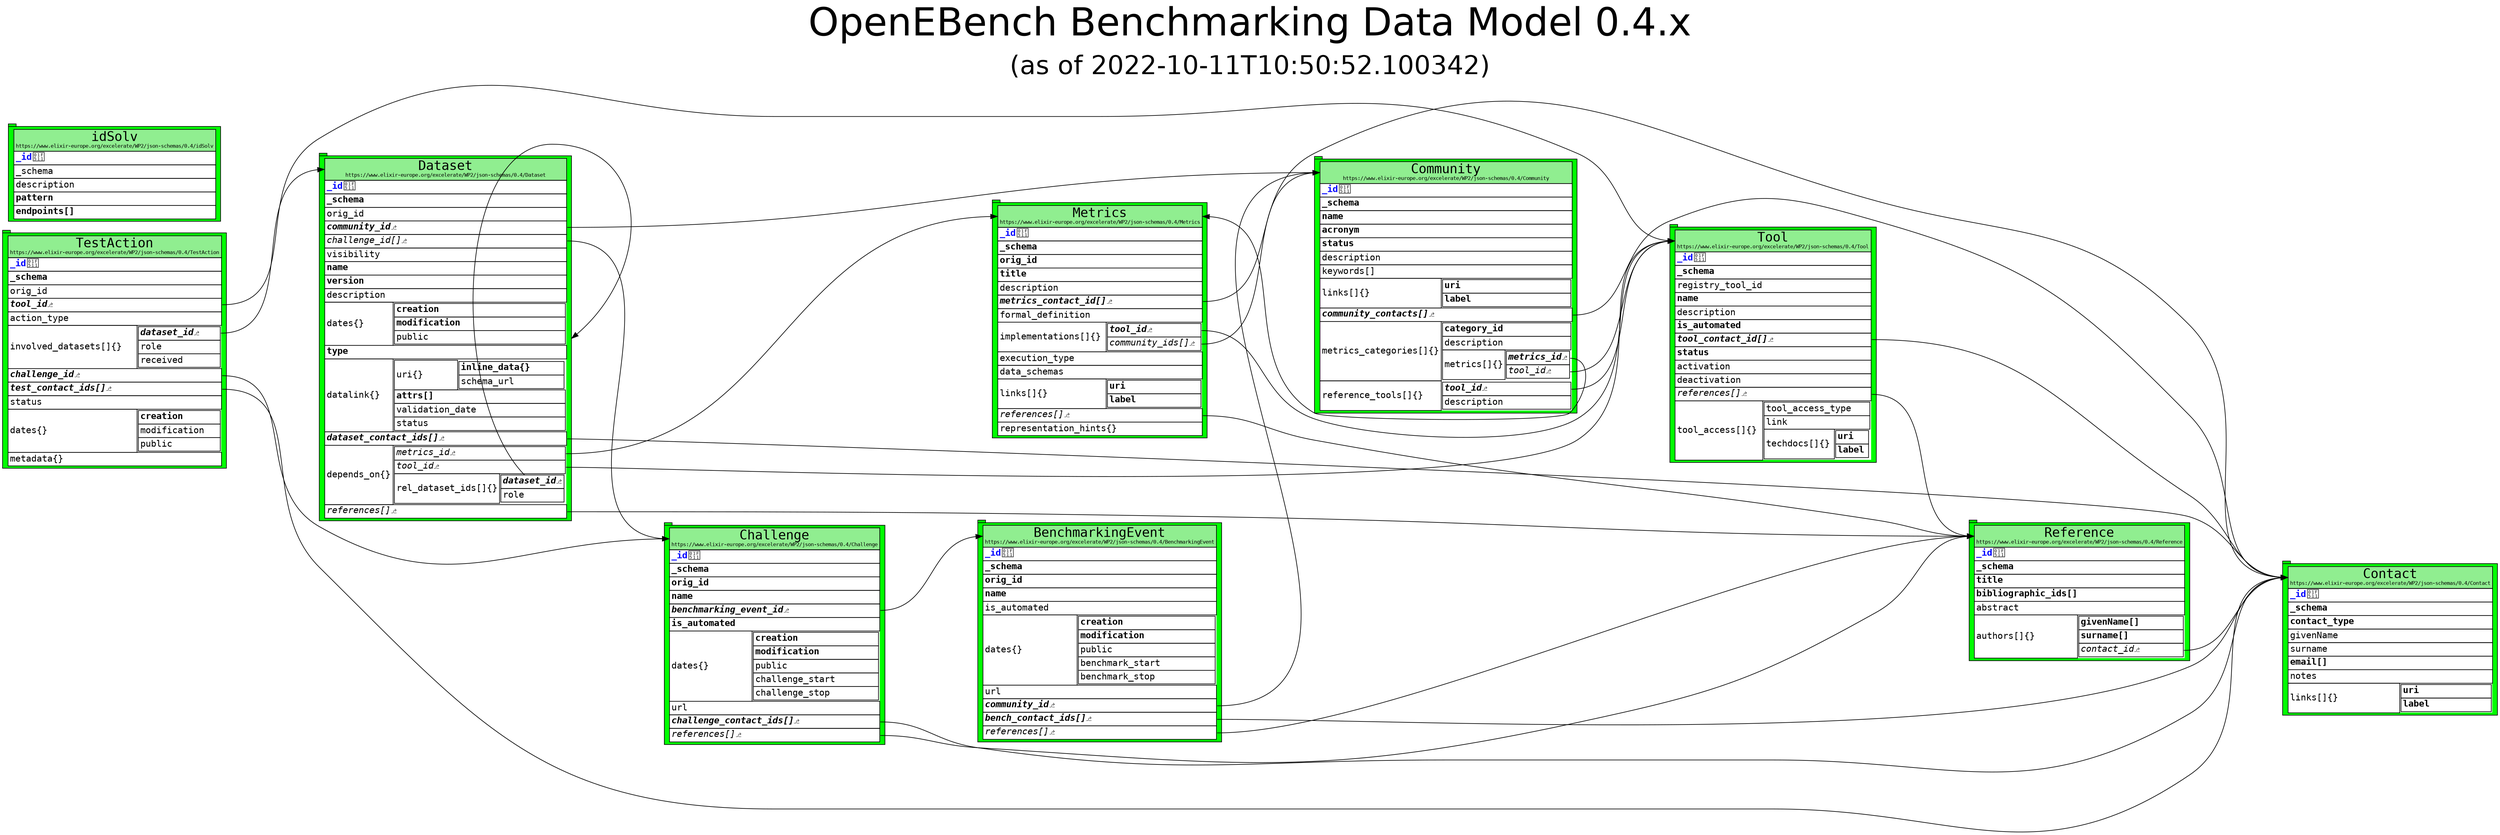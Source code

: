 
digraph schemas {
	graph[ rankdir=LR, ranksep=2, fontsize=60, fontname="Helvetica", labelloc=t, label=< OpenEBench Benchmarking Data Model 0.4.x <br/> <font point-size="40">(as of 2022-10-11T10:50:52.100342)</font> >  ];
	node [shape=tab, style=filled, fillcolor="green"];
	s0 [label=<

<FONT FACE="Courier">
<TABLE BORDER="0" CELLBORDER="1" CELLSPACING="0" BGCOLOR="white">
	<TR>
		<TD COLSPAN="2" ALIGN="CENTER" PORT="schema" BGCOLOR="lightgreen"><FONT POINT-SIZE="20">Dataset</FONT><BR/><FONT POINT-SIZE="8">https://www.elixir-europe.org/excelerate/WP2/json-schemas/0.4/Dataset</FONT></TD>
	</TR>
	<TR>
		<TD ALIGN="LEFT" PORT="a6526f25fbdfbb2678bba3fbc087623f3edb7400" COLSPAN="2"><B><FONT COLOR="BLUE">_id</FONT></B>🔑</TD>

	</TR>
	<TR>
		<TD ALIGN="LEFT" PORT="897345305386c908195d73766146bf456c4afa73" COLSPAN="2"><B>_schema</B></TD>

	</TR>
	<TR>
		<TD ALIGN="LEFT" PORT="30441c468f1d2488efd5ee127d43ef666d4d9bb0" COLSPAN="2">orig_id</TD>

	</TR>
	<TR>
		<TD ALIGN="LEFT" PORT="cae794115a383328e8923de41938846f4279e1cc" COLSPAN="2"><B><I>community_id</I></B>⎇</TD>

	</TR>
	<TR>
		<TD ALIGN="LEFT" PORT="914d075626f6e26d6a14564a9cbd4d31cbc33fb7" COLSPAN="2"><I>challenge_id[]</I>⎇</TD>

	</TR>
	<TR>
		<TD ALIGN="LEFT" PORT="70ef4adb6243a8757f5ac77a5cae9a726f406b98" COLSPAN="2">visibility</TD>

	</TR>
	<TR>
		<TD ALIGN="LEFT" PORT="6ae999552a0d2dca14d62e2bc8b764d377b1dd6c" COLSPAN="2"><B>name</B></TD>

	</TR>
	<TR>
		<TD ALIGN="LEFT" PORT="c692273deb2772da307ffe37041fef77bf4baa97" COLSPAN="2"><B>version</B></TD>

	</TR>
	<TR>
		<TD ALIGN="LEFT" PORT="cb329146a0dd0d566b0628744d67936558741ffa" COLSPAN="2">description</TD>

	</TR>
	<TR>

		<TD ALIGN="LEFT" PORT="c09a2565eb3e551d0b33b3f5111b7fd0b90263f4">dates{}</TD>
		<TD BORDER="0"><TABLE BORDER="0" CELLBORDER="1" CELLSPACING="0">
	<TR>
		<TD ALIGN="LEFT" PORT="9b2aac80fdd03e80812740a9017e10253aee4315" COLSPAN="2"><B>creation</B></TD>

	</TR>
	<TR>
		<TD ALIGN="LEFT" PORT="a273fcca90b9effb5bf6a680e3cc8fdd024e5b14" COLSPAN="2"><B>modification</B></TD>

	</TR>
	<TR>
		<TD ALIGN="LEFT" PORT="bf8ff3c4a7e587f7ff90b6421810365bf58a078f" COLSPAN="2">public</TD>
	</TR>
</TABLE></TD>

	</TR>
	<TR>
		<TD ALIGN="LEFT" PORT="d0a3e7f81a9885e99049d1cae0336d269d5e47a9" COLSPAN="2"><B>type</B></TD>

	</TR>
	<TR>

		<TD ALIGN="LEFT" PORT="2cb44ee1a4b3493ed71ae3b58f9e62d3c5c3cea6">datalink{}</TD>
		<TD BORDER="0"><TABLE BORDER="0" CELLBORDER="1" CELLSPACING="0">
	<TR>

		<TD ALIGN="LEFT" PORT="d17799ce381bd89a46bd88c246e2b01bc386e117">uri{}</TD>
		<TD BORDER="0"><TABLE BORDER="0" CELLBORDER="1" CELLSPACING="0">
	<TR>
		<TD ALIGN="LEFT" PORT="ff18edaacbba033b4ed6ca0095d769836b0d620b" COLSPAN="2"><B>inline_data{}</B></TD>

	</TR>
	<TR>
		<TD ALIGN="LEFT" PORT="6a274bd8c22f98c48971523ba97ef56f79eaeda1" COLSPAN="2">schema_url</TD>
	</TR>
</TABLE></TD>

	</TR>
	<TR>
		<TD ALIGN="LEFT" PORT="3dc0d86d737cc3d5e9c73927c66cac37749c8d6d" COLSPAN="2"><B>attrs[]</B></TD>

	</TR>
	<TR>
		<TD ALIGN="LEFT" PORT="a9ab224c9b1041ee051ef28913a91f237c495de1" COLSPAN="2">validation_date</TD>

	</TR>
	<TR>
		<TD ALIGN="LEFT" PORT="26e3506186b82989b3b2ff962d47671b045c0694" COLSPAN="2">status</TD>
	</TR>
</TABLE></TD>

	</TR>
	<TR>
		<TD ALIGN="LEFT" PORT="8b432edbbabc899fd0876bd36b7a73e9ec64a259" COLSPAN="2"><B><I>dataset_contact_ids[]</I></B>⎇</TD>

	</TR>
	<TR>

		<TD ALIGN="LEFT" PORT="0cb4f09a238f2a12115366c6de3f3a20d777cc6c">depends_on{}</TD>
		<TD BORDER="0"><TABLE BORDER="0" CELLBORDER="1" CELLSPACING="0">
	<TR>
		<TD ALIGN="LEFT" PORT="8a3e7ca7c2ed848734f80584b6ee62dc2b2bea55" COLSPAN="2"><I>metrics_id</I>⎇</TD>

	</TR>
	<TR>
		<TD ALIGN="LEFT" PORT="17e6cf4775729bf7dc0194921b0bb931400b2b28" COLSPAN="2"><I>tool_id</I>⎇</TD>

	</TR>
	<TR>

		<TD ALIGN="LEFT" PORT="4c0bb05a2c9a75e6e9c6cfe50118b7dc266a042c">rel_dataset_ids[]{}</TD>
		<TD BORDER="0"><TABLE BORDER="0" CELLBORDER="1" CELLSPACING="0">
	<TR>
		<TD ALIGN="LEFT" PORT="6cf5d36b3e1d9f63cfb89f7f2e63933d27ffbc21" COLSPAN="2"><B><I>dataset_id</I></B>⎇</TD>

	</TR>
	<TR>
		<TD ALIGN="LEFT" PORT="f259d888cf0cd2cae7d180777354c6e0399ae25b" COLSPAN="2">role</TD>
	</TR>
</TABLE></TD>
	</TR>
</TABLE></TD>

	</TR>
	<TR>
		<TD ALIGN="LEFT" PORT="c39a15eca335bf7d46851d0191f072729b2dc3ba" COLSPAN="2"><I>references[]</I>⎇</TD>
	</TR>
</TABLE></FONT>
>];
	s1 [label=<

<FONT FACE="Courier">
<TABLE BORDER="0" CELLBORDER="1" CELLSPACING="0" BGCOLOR="white">
	<TR>
		<TD COLSPAN="2" ALIGN="CENTER" PORT="schema" BGCOLOR="lightgreen"><FONT POINT-SIZE="20">Metrics</FONT><BR/><FONT POINT-SIZE="8">https://www.elixir-europe.org/excelerate/WP2/json-schemas/0.4/Metrics</FONT></TD>
	</TR>
	<TR>
		<TD ALIGN="LEFT" PORT="a6526f25fbdfbb2678bba3fbc087623f3edb7400" COLSPAN="2"><B><FONT COLOR="BLUE">_id</FONT></B>🔑</TD>

	</TR>
	<TR>
		<TD ALIGN="LEFT" PORT="897345305386c908195d73766146bf456c4afa73" COLSPAN="2"><B>_schema</B></TD>

	</TR>
	<TR>
		<TD ALIGN="LEFT" PORT="30441c468f1d2488efd5ee127d43ef666d4d9bb0" COLSPAN="2"><B>orig_id</B></TD>

	</TR>
	<TR>
		<TD ALIGN="LEFT" PORT="3c6de1b7dd91465d437ef415f94f36afc1fbc8a8" COLSPAN="2"><B>title</B></TD>

	</TR>
	<TR>
		<TD ALIGN="LEFT" PORT="cb329146a0dd0d566b0628744d67936558741ffa" COLSPAN="2">description</TD>

	</TR>
	<TR>
		<TD ALIGN="LEFT" PORT="9fb058426f0221aa1d6e36cb2f61d6973d573206" COLSPAN="2"><B><I>metrics_contact_id[]</I></B>⎇</TD>

	</TR>
	<TR>
		<TD ALIGN="LEFT" PORT="14bcc98c6a93ea880229b6c152855b8054de2301" COLSPAN="2">formal_definition</TD>

	</TR>
	<TR>

		<TD ALIGN="LEFT" PORT="f5ffa8b36682f726598f4a526e28711fd58f7067">implementations[]{}</TD>
		<TD BORDER="0"><TABLE BORDER="0" CELLBORDER="1" CELLSPACING="0">
	<TR>
		<TD ALIGN="LEFT" PORT="b2d858fdb6637f4ef1b1a9934a151e0b2ab143e0" COLSPAN="2"><B><I>tool_id</I></B>⎇</TD>

	</TR>
	<TR>
		<TD ALIGN="LEFT" PORT="1a74991de3d456c8d815e13cf327429c9f6b3ae7" COLSPAN="2"><I>community_ids[]</I>⎇</TD>
	</TR>
</TABLE></TD>

	</TR>
	<TR>
		<TD ALIGN="LEFT" PORT="9b2f75435ad18ec644b766411951bce8a734ee00" COLSPAN="2">execution_type</TD>

	</TR>
	<TR>
		<TD ALIGN="LEFT" PORT="5ee99406c06fcf0cadcf08c327a34be6cc24e53b" COLSPAN="2">data_schemas</TD>

	</TR>
	<TR>

		<TD ALIGN="LEFT" PORT="76e907d22e6b4cd156a7680ff8dc2c10ed546ec0">links[]{}</TD>
		<TD BORDER="0"><TABLE BORDER="0" CELLBORDER="1" CELLSPACING="0">
	<TR>
		<TD ALIGN="LEFT" PORT="14a00c6ca3af63c1956875e601d78b382b865b4b" COLSPAN="2"><B>uri</B></TD>

	</TR>
	<TR>
		<TD ALIGN="LEFT" PORT="28a92bc708df9017bf774eeafecf6829f78e0509" COLSPAN="2"><B>label</B></TD>
	</TR>
</TABLE></TD>

	</TR>
	<TR>
		<TD ALIGN="LEFT" PORT="c39a15eca335bf7d46851d0191f072729b2dc3ba" COLSPAN="2"><I>references[]</I>⎇</TD>

	</TR>
	<TR>
		<TD ALIGN="LEFT" PORT="55d1bf45c8de9ee16f3a3199935c017c6781f420" COLSPAN="2">representation_hints{}</TD>
	</TR>
</TABLE></FONT>
>];
	s2 [label=<

<FONT FACE="Courier">
<TABLE BORDER="0" CELLBORDER="1" CELLSPACING="0" BGCOLOR="white">
	<TR>
		<TD COLSPAN="2" ALIGN="CENTER" PORT="schema" BGCOLOR="lightgreen"><FONT POINT-SIZE="20">Reference</FONT><BR/><FONT POINT-SIZE="8">https://www.elixir-europe.org/excelerate/WP2/json-schemas/0.4/Reference</FONT></TD>
	</TR>
	<TR>
		<TD ALIGN="LEFT" PORT="a6526f25fbdfbb2678bba3fbc087623f3edb7400" COLSPAN="2"><B><FONT COLOR="BLUE">_id</FONT></B>🔑</TD>

	</TR>
	<TR>
		<TD ALIGN="LEFT" PORT="897345305386c908195d73766146bf456c4afa73" COLSPAN="2"><B>_schema</B></TD>

	</TR>
	<TR>
		<TD ALIGN="LEFT" PORT="3c6de1b7dd91465d437ef415f94f36afc1fbc8a8" COLSPAN="2"><B>title</B></TD>

	</TR>
	<TR>
		<TD ALIGN="LEFT" PORT="bc0e6cb7503293bbf803d489cf582132e8a9ddc3" COLSPAN="2"><B>bibliographic_ids[]</B></TD>

	</TR>
	<TR>
		<TD ALIGN="LEFT" PORT="ec3ec33367ae71405e35bd1b8b9135d59e173c1a" COLSPAN="2">abstract</TD>

	</TR>
	<TR>

		<TD ALIGN="LEFT" PORT="9ed5229656b1a6f69aa66ee2f158ee85f18884e3">authors[]{}</TD>
		<TD BORDER="0"><TABLE BORDER="0" CELLBORDER="1" CELLSPACING="0">
	<TR>
		<TD ALIGN="LEFT" PORT="410af507bcaa37336cebb3d6471574f204041420" COLSPAN="2"><B>givenName[]</B></TD>

	</TR>
	<TR>
		<TD ALIGN="LEFT" PORT="0ce93177060ab21b8a97bd23434271d02b577a2a" COLSPAN="2"><B>surname[]</B></TD>

	</TR>
	<TR>
		<TD ALIGN="LEFT" PORT="9635a50c62ca20e8728abc4160594dbd11298586" COLSPAN="2"><I>contact_id</I>⎇</TD>
	</TR>
</TABLE></TD>
	</TR>
</TABLE></FONT>
>];
	s3 [label=<

<FONT FACE="Courier">
<TABLE BORDER="0" CELLBORDER="1" CELLSPACING="0" BGCOLOR="white">
	<TR>
		<TD COLSPAN="2" ALIGN="CENTER" PORT="schema" BGCOLOR="lightgreen"><FONT POINT-SIZE="20">TestAction</FONT><BR/><FONT POINT-SIZE="8">https://www.elixir-europe.org/excelerate/WP2/json-schemas/0.4/TestAction</FONT></TD>
	</TR>
	<TR>
		<TD ALIGN="LEFT" PORT="a6526f25fbdfbb2678bba3fbc087623f3edb7400" COLSPAN="2"><B><FONT COLOR="BLUE">_id</FONT></B>🔑</TD>

	</TR>
	<TR>
		<TD ALIGN="LEFT" PORT="897345305386c908195d73766146bf456c4afa73" COLSPAN="2"><B>_schema</B></TD>

	</TR>
	<TR>
		<TD ALIGN="LEFT" PORT="30441c468f1d2488efd5ee127d43ef666d4d9bb0" COLSPAN="2">orig_id</TD>

	</TR>
	<TR>
		<TD ALIGN="LEFT" PORT="3bf5b1016a384916073184f99b79e30358e17b70" COLSPAN="2"><B><I>tool_id</I></B>⎇</TD>

	</TR>
	<TR>
		<TD ALIGN="LEFT" PORT="11db75ea5697b4c806aedc073928a98e8dff594c" COLSPAN="2">action_type</TD>

	</TR>
	<TR>

		<TD ALIGN="LEFT" PORT="40ae789c4550f9b85e680d7427d955c7b07a2640">involved_datasets[]{}</TD>
		<TD BORDER="0"><TABLE BORDER="0" CELLBORDER="1" CELLSPACING="0">
	<TR>
		<TD ALIGN="LEFT" PORT="f4efc1aa77f68666528083fa796defcaad240e80" COLSPAN="2"><B><I>dataset_id</I></B>⎇</TD>

	</TR>
	<TR>
		<TD ALIGN="LEFT" PORT="a99108dd53cbbd93ea1483bd71065daa763ad3f7" COLSPAN="2">role</TD>

	</TR>
	<TR>
		<TD ALIGN="LEFT" PORT="857de86cfac68053cf270ccea1c444bf5a21ab25" COLSPAN="2">received</TD>
	</TR>
</TABLE></TD>

	</TR>
	<TR>
		<TD ALIGN="LEFT" PORT="5f31455ad09ea6a836a06871b7ac59e8ea30cacd" COLSPAN="2"><B><I>challenge_id</I></B>⎇</TD>

	</TR>
	<TR>
		<TD ALIGN="LEFT" PORT="d92969e34debec47c6d4cf68a9207a242e093722" COLSPAN="2"><B><I>test_contact_ids[]</I></B>⎇</TD>

	</TR>
	<TR>
		<TD ALIGN="LEFT" PORT="48a3661d846478fa991a825ebd10b78671444b5b" COLSPAN="2">status</TD>

	</TR>
	<TR>

		<TD ALIGN="LEFT" PORT="c09a2565eb3e551d0b33b3f5111b7fd0b90263f4">dates{}</TD>
		<TD BORDER="0"><TABLE BORDER="0" CELLBORDER="1" CELLSPACING="0">
	<TR>
		<TD ALIGN="LEFT" PORT="9b2aac80fdd03e80812740a9017e10253aee4315" COLSPAN="2"><B>creation</B></TD>

	</TR>
	<TR>
		<TD ALIGN="LEFT" PORT="a273fcca90b9effb5bf6a680e3cc8fdd024e5b14" COLSPAN="2">modification</TD>

	</TR>
	<TR>
		<TD ALIGN="LEFT" PORT="bf8ff3c4a7e587f7ff90b6421810365bf58a078f" COLSPAN="2">public</TD>
	</TR>
</TABLE></TD>

	</TR>
	<TR>
		<TD ALIGN="LEFT" PORT="4c24b2612e94e2ae622e54397663f2b7bf0a2e17" COLSPAN="2">metadata{}</TD>
	</TR>
</TABLE></FONT>
>];
	s5 [label=<

<FONT FACE="Courier">
<TABLE BORDER="0" CELLBORDER="1" CELLSPACING="0" BGCOLOR="white">
	<TR>
		<TD COLSPAN="2" ALIGN="CENTER" PORT="schema" BGCOLOR="lightgreen"><FONT POINT-SIZE="20">Challenge</FONT><BR/><FONT POINT-SIZE="8">https://www.elixir-europe.org/excelerate/WP2/json-schemas/0.4/Challenge</FONT></TD>
	</TR>
	<TR>
		<TD ALIGN="LEFT" PORT="a6526f25fbdfbb2678bba3fbc087623f3edb7400" COLSPAN="2"><B><FONT COLOR="BLUE">_id</FONT></B>🔑</TD>

	</TR>
	<TR>
		<TD ALIGN="LEFT" PORT="897345305386c908195d73766146bf456c4afa73" COLSPAN="2"><B>_schema</B></TD>

	</TR>
	<TR>
		<TD ALIGN="LEFT" PORT="30441c468f1d2488efd5ee127d43ef666d4d9bb0" COLSPAN="2"><B>orig_id</B></TD>

	</TR>
	<TR>
		<TD ALIGN="LEFT" PORT="6ae999552a0d2dca14d62e2bc8b764d377b1dd6c" COLSPAN="2"><B>name</B></TD>

	</TR>
	<TR>
		<TD ALIGN="LEFT" PORT="dc1123c31cff7870d735084397d1fd206cb0b4d8" COLSPAN="2"><B><I>benchmarking_event_id</I></B>⎇</TD>

	</TR>
	<TR>
		<TD ALIGN="LEFT" PORT="5c61576919673ef2a5627e0a791a093d46ccc868" COLSPAN="2"><B>is_automated</B></TD>

	</TR>
	<TR>

		<TD ALIGN="LEFT" PORT="c09a2565eb3e551d0b33b3f5111b7fd0b90263f4">dates{}</TD>
		<TD BORDER="0"><TABLE BORDER="0" CELLBORDER="1" CELLSPACING="0">
	<TR>
		<TD ALIGN="LEFT" PORT="9b2aac80fdd03e80812740a9017e10253aee4315" COLSPAN="2"><B>creation</B></TD>

	</TR>
	<TR>
		<TD ALIGN="LEFT" PORT="a273fcca90b9effb5bf6a680e3cc8fdd024e5b14" COLSPAN="2"><B>modification</B></TD>

	</TR>
	<TR>
		<TD ALIGN="LEFT" PORT="bf8ff3c4a7e587f7ff90b6421810365bf58a078f" COLSPAN="2">public</TD>

	</TR>
	<TR>
		<TD ALIGN="LEFT" PORT="69fd642c95ac4342bfbcbb67d99f1db99ea5453b" COLSPAN="2">challenge_start</TD>

	</TR>
	<TR>
		<TD ALIGN="LEFT" PORT="4d1bd588f2256adc0e8892a08ebf876d071aabb6" COLSPAN="2">challenge_stop</TD>
	</TR>
</TABLE></TD>

	</TR>
	<TR>
		<TD ALIGN="LEFT" PORT="81736358b1645103ae83247b10c5f82af641ddfc" COLSPAN="2">url</TD>

	</TR>
	<TR>
		<TD ALIGN="LEFT" PORT="b2b98dccf2ef52a52282130b38d891a9ae046965" COLSPAN="2"><B><I>challenge_contact_ids[]</I></B>⎇</TD>

	</TR>
	<TR>
		<TD ALIGN="LEFT" PORT="c39a15eca335bf7d46851d0191f072729b2dc3ba" COLSPAN="2"><I>references[]</I>⎇</TD>
	</TR>
</TABLE></FONT>
>];
	s6 [label=<

<FONT FACE="Courier">
<TABLE BORDER="0" CELLBORDER="1" CELLSPACING="0" BGCOLOR="white">
	<TR>
		<TD COLSPAN="2" ALIGN="CENTER" PORT="schema" BGCOLOR="lightgreen"><FONT POINT-SIZE="20">Tool</FONT><BR/><FONT POINT-SIZE="8">https://www.elixir-europe.org/excelerate/WP2/json-schemas/0.4/Tool</FONT></TD>
	</TR>
	<TR>
		<TD ALIGN="LEFT" PORT="a6526f25fbdfbb2678bba3fbc087623f3edb7400" COLSPAN="2"><B><FONT COLOR="BLUE">_id</FONT></B>🔑</TD>

	</TR>
	<TR>
		<TD ALIGN="LEFT" PORT="897345305386c908195d73766146bf456c4afa73" COLSPAN="2"><B>_schema</B></TD>

	</TR>
	<TR>
		<TD ALIGN="LEFT" PORT="802f9f2cf80dec7c8a7d7d2299a674888849a2c0" COLSPAN="2">registry_tool_id</TD>

	</TR>
	<TR>
		<TD ALIGN="LEFT" PORT="6ae999552a0d2dca14d62e2bc8b764d377b1dd6c" COLSPAN="2"><B>name</B></TD>

	</TR>
	<TR>
		<TD ALIGN="LEFT" PORT="cb329146a0dd0d566b0628744d67936558741ffa" COLSPAN="2">description</TD>

	</TR>
	<TR>
		<TD ALIGN="LEFT" PORT="5c61576919673ef2a5627e0a791a093d46ccc868" COLSPAN="2"><B>is_automated</B></TD>

	</TR>
	<TR>
		<TD ALIGN="LEFT" PORT="c58a598efaec8a8835b59219d66fcbacc71c4a2b" COLSPAN="2"><B><I>tool_contact_id[]</I></B>⎇</TD>

	</TR>
	<TR>
		<TD ALIGN="LEFT" PORT="48a3661d846478fa991a825ebd10b78671444b5b" COLSPAN="2"><B>status</B></TD>

	</TR>
	<TR>
		<TD ALIGN="LEFT" PORT="6d183114493d1d4647e348df3e7c7aa0d05fa9db" COLSPAN="2">activation</TD>

	</TR>
	<TR>
		<TD ALIGN="LEFT" PORT="9ef4eb1e8a3ad2a645710bc45ad1d5b87d71d693" COLSPAN="2">deactivation</TD>

	</TR>
	<TR>
		<TD ALIGN="LEFT" PORT="c39a15eca335bf7d46851d0191f072729b2dc3ba" COLSPAN="2"><I>references[]</I>⎇</TD>

	</TR>
	<TR>

		<TD ALIGN="LEFT" PORT="e8d857268722de107b6ce542594561fe36ae346b">tool_access[]{}</TD>
		<TD BORDER="0"><TABLE BORDER="0" CELLBORDER="1" CELLSPACING="0">
	<TR>
		<TD ALIGN="LEFT" PORT="aee159f9553f533021d5fdaae9e397020e73bd1e" COLSPAN="2">tool_access_type</TD>

	</TR>
	<TR>
		<TD ALIGN="LEFT" PORT="895a2ca9e60b90998e931f71cd0126ec9ee0015a" COLSPAN="2">link</TD>

	</TR>
	<TR>

		<TD ALIGN="LEFT" PORT="8671fc88acb32db4c0dee665a0eca72523ed10e2">techdocs[]{}</TD>
		<TD BORDER="0"><TABLE BORDER="0" CELLBORDER="1" CELLSPACING="0">
	<TR>
		<TD ALIGN="LEFT" PORT="bed52b4251fc52d5c91df077858205f13acce395" COLSPAN="2"><B>uri</B></TD>

	</TR>
	<TR>
		<TD ALIGN="LEFT" PORT="bb1dfbe911a8bb3e546d41b5be90ec6b8ca5d82c" COLSPAN="2"><B>label</B></TD>
	</TR>
</TABLE></TD>
	</TR>
</TABLE></TD>
	</TR>
</TABLE></FONT>
>];
	s7 [label=<

<FONT FACE="Courier">
<TABLE BORDER="0" CELLBORDER="1" CELLSPACING="0" BGCOLOR="white">
	<TR>
		<TD COLSPAN="2" ALIGN="CENTER" PORT="schema" BGCOLOR="lightgreen"><FONT POINT-SIZE="20">Community</FONT><BR/><FONT POINT-SIZE="8">https://www.elixir-europe.org/excelerate/WP2/json-schemas/0.4/Community</FONT></TD>
	</TR>
	<TR>
		<TD ALIGN="LEFT" PORT="a6526f25fbdfbb2678bba3fbc087623f3edb7400" COLSPAN="2"><B><FONT COLOR="BLUE">_id</FONT></B>🔑</TD>

	</TR>
	<TR>
		<TD ALIGN="LEFT" PORT="897345305386c908195d73766146bf456c4afa73" COLSPAN="2"><B>_schema</B></TD>

	</TR>
	<TR>
		<TD ALIGN="LEFT" PORT="6ae999552a0d2dca14d62e2bc8b764d377b1dd6c" COLSPAN="2"><B>name</B></TD>

	</TR>
	<TR>
		<TD ALIGN="LEFT" PORT="18b1ec962b2619762af0ec0fed21b2a539c0a2ad" COLSPAN="2"><B>acronym</B></TD>

	</TR>
	<TR>
		<TD ALIGN="LEFT" PORT="48a3661d846478fa991a825ebd10b78671444b5b" COLSPAN="2"><B>status</B></TD>

	</TR>
	<TR>
		<TD ALIGN="LEFT" PORT="cb329146a0dd0d566b0628744d67936558741ffa" COLSPAN="2">description</TD>

	</TR>
	<TR>
		<TD ALIGN="LEFT" PORT="e7a192d252351f64694d9a66ffeda6a1ed5d8869" COLSPAN="2">keywords[]</TD>

	</TR>
	<TR>

		<TD ALIGN="LEFT" PORT="76e907d22e6b4cd156a7680ff8dc2c10ed546ec0">links[]{}</TD>
		<TD BORDER="0"><TABLE BORDER="0" CELLBORDER="1" CELLSPACING="0">
	<TR>
		<TD ALIGN="LEFT" PORT="14a00c6ca3af63c1956875e601d78b382b865b4b" COLSPAN="2"><B>uri</B></TD>

	</TR>
	<TR>
		<TD ALIGN="LEFT" PORT="28a92bc708df9017bf774eeafecf6829f78e0509" COLSPAN="2"><B>label</B></TD>
	</TR>
</TABLE></TD>

	</TR>
	<TR>
		<TD ALIGN="LEFT" PORT="98ecd6f0fb347b1e998a722a151389613b608eaa" COLSPAN="2"><B><I>community_contacts[]</I></B>⎇</TD>

	</TR>
	<TR>

		<TD ALIGN="LEFT" PORT="f9587cccacee2ddbc9c34ec9e5bf5ba5cdcbc7e1">metrics_categories[]{}</TD>
		<TD BORDER="0"><TABLE BORDER="0" CELLBORDER="1" CELLSPACING="0">
	<TR>
		<TD ALIGN="LEFT" PORT="132beb28a5f89ebd862213bdf598fd22bf823f68" COLSPAN="2"><B>category_id</B></TD>

	</TR>
	<TR>
		<TD ALIGN="LEFT" PORT="d634bb0aca79b6e403dcf3febcc6ab6bc745e77e" COLSPAN="2">description</TD>

	</TR>
	<TR>

		<TD ALIGN="LEFT" PORT="a9454e6d7857f8c51f1be5f5b9c85df06382e801">metrics[]{}</TD>
		<TD BORDER="0"><TABLE BORDER="0" CELLBORDER="1" CELLSPACING="0">
	<TR>
		<TD ALIGN="LEFT" PORT="299a1c8f68372ddbdf7fd6771a6cf17462a2d216" COLSPAN="2"><B><I>metrics_id</I></B>⎇</TD>

	</TR>
	<TR>
		<TD ALIGN="LEFT" PORT="859f89ce6eef8a513ee2b567c9201e5e0a9272e1" COLSPAN="2"><I>tool_id</I>⎇</TD>
	</TR>
</TABLE></TD>
	</TR>
</TABLE></TD>

	</TR>
	<TR>

		<TD ALIGN="LEFT" PORT="967540a250ee3d44e8f2b71630e6e357cc8d4721">reference_tools[]{}</TD>
		<TD BORDER="0"><TABLE BORDER="0" CELLBORDER="1" CELLSPACING="0">
	<TR>
		<TD ALIGN="LEFT" PORT="7fb8e6aa319208c147f18cccfa71c0fce40b895f" COLSPAN="2"><B><I>tool_id</I></B>⎇</TD>

	</TR>
	<TR>
		<TD ALIGN="LEFT" PORT="7820dd16bc30a14050bafc0d10b3a255cd132e87" COLSPAN="2">description</TD>
	</TR>
</TABLE></TD>
	</TR>
</TABLE></FONT>
>];
	s8 [label=<

<FONT FACE="Courier">
<TABLE BORDER="0" CELLBORDER="1" CELLSPACING="0" BGCOLOR="white">
	<TR>
		<TD COLSPAN="2" ALIGN="CENTER" PORT="schema" BGCOLOR="lightgreen"><FONT POINT-SIZE="20">BenchmarkingEvent</FONT><BR/><FONT POINT-SIZE="8">https://www.elixir-europe.org/excelerate/WP2/json-schemas/0.4/BenchmarkingEvent</FONT></TD>
	</TR>
	<TR>
		<TD ALIGN="LEFT" PORT="a6526f25fbdfbb2678bba3fbc087623f3edb7400" COLSPAN="2"><B><FONT COLOR="BLUE">_id</FONT></B>🔑</TD>

	</TR>
	<TR>
		<TD ALIGN="LEFT" PORT="897345305386c908195d73766146bf456c4afa73" COLSPAN="2"><B>_schema</B></TD>

	</TR>
	<TR>
		<TD ALIGN="LEFT" PORT="30441c468f1d2488efd5ee127d43ef666d4d9bb0" COLSPAN="2"><B>orig_id</B></TD>

	</TR>
	<TR>
		<TD ALIGN="LEFT" PORT="6ae999552a0d2dca14d62e2bc8b764d377b1dd6c" COLSPAN="2"><B>name</B></TD>

	</TR>
	<TR>
		<TD ALIGN="LEFT" PORT="5c61576919673ef2a5627e0a791a093d46ccc868" COLSPAN="2">is_automated</TD>

	</TR>
	<TR>

		<TD ALIGN="LEFT" PORT="c09a2565eb3e551d0b33b3f5111b7fd0b90263f4">dates{}</TD>
		<TD BORDER="0"><TABLE BORDER="0" CELLBORDER="1" CELLSPACING="0">
	<TR>
		<TD ALIGN="LEFT" PORT="9b2aac80fdd03e80812740a9017e10253aee4315" COLSPAN="2"><B>creation</B></TD>

	</TR>
	<TR>
		<TD ALIGN="LEFT" PORT="a273fcca90b9effb5bf6a680e3cc8fdd024e5b14" COLSPAN="2"><B>modification</B></TD>

	</TR>
	<TR>
		<TD ALIGN="LEFT" PORT="bf8ff3c4a7e587f7ff90b6421810365bf58a078f" COLSPAN="2">public</TD>

	</TR>
	<TR>
		<TD ALIGN="LEFT" PORT="b985f91d6392f1b3ef6b1f0916bac5b75bce0614" COLSPAN="2">benchmark_start</TD>

	</TR>
	<TR>
		<TD ALIGN="LEFT" PORT="5824848603476c8a8b5bd57acf8bd5fa156b38bc" COLSPAN="2">benchmark_stop</TD>
	</TR>
</TABLE></TD>

	</TR>
	<TR>
		<TD ALIGN="LEFT" PORT="81736358b1645103ae83247b10c5f82af641ddfc" COLSPAN="2">url</TD>

	</TR>
	<TR>
		<TD ALIGN="LEFT" PORT="cae794115a383328e8923de41938846f4279e1cc" COLSPAN="2"><B><I>community_id</I></B>⎇</TD>

	</TR>
	<TR>
		<TD ALIGN="LEFT" PORT="0655626703bafeed898fc0f98c5ffa8aa4150469" COLSPAN="2"><B><I>bench_contact_ids[]</I></B>⎇</TD>

	</TR>
	<TR>
		<TD ALIGN="LEFT" PORT="c39a15eca335bf7d46851d0191f072729b2dc3ba" COLSPAN="2"><I>references[]</I>⎇</TD>
	</TR>
</TABLE></FONT>
>];
	s9 [label=<

<FONT FACE="Courier">
<TABLE BORDER="0" CELLBORDER="1" CELLSPACING="0" BGCOLOR="white">
	<TR>
		<TD COLSPAN="2" ALIGN="CENTER" PORT="schema" BGCOLOR="lightgreen"><FONT POINT-SIZE="20">Contact</FONT><BR/><FONT POINT-SIZE="8">https://www.elixir-europe.org/excelerate/WP2/json-schemas/0.4/Contact</FONT></TD>
	</TR>
	<TR>
		<TD ALIGN="LEFT" PORT="a6526f25fbdfbb2678bba3fbc087623f3edb7400" COLSPAN="2"><B><FONT COLOR="BLUE">_id</FONT></B>🔑</TD>

	</TR>
	<TR>
		<TD ALIGN="LEFT" PORT="897345305386c908195d73766146bf456c4afa73" COLSPAN="2"><B>_schema</B></TD>

	</TR>
	<TR>
		<TD ALIGN="LEFT" PORT="5fd8dc11e0ec4b57364aaa0a6c40d5a26322baf8" COLSPAN="2"><B>contact_type</B></TD>

	</TR>
	<TR>
		<TD ALIGN="LEFT" PORT="527029febeff65eb5aa60dab1eb1d2cc6fc2beb9" COLSPAN="2">givenName</TD>

	</TR>
	<TR>
		<TD ALIGN="LEFT" PORT="81854c97713138b21edcb12d27c81e7aa99d57b2" COLSPAN="2">surname</TD>

	</TR>
	<TR>
		<TD ALIGN="LEFT" PORT="0b15bf6fa1e5bdabc9fde97a14bee63a5d5e62f6" COLSPAN="2"><B>email[]</B></TD>

	</TR>
	<TR>
		<TD ALIGN="LEFT" PORT="3add7b9612102f2a7dbe4ed4fe886e07e847c24d" COLSPAN="2">notes</TD>

	</TR>
	<TR>

		<TD ALIGN="LEFT" PORT="76e907d22e6b4cd156a7680ff8dc2c10ed546ec0">links[]{}</TD>
		<TD BORDER="0"><TABLE BORDER="0" CELLBORDER="1" CELLSPACING="0">
	<TR>
		<TD ALIGN="LEFT" PORT="14a00c6ca3af63c1956875e601d78b382b865b4b" COLSPAN="2"><B>uri</B></TD>

	</TR>
	<TR>
		<TD ALIGN="LEFT" PORT="28a92bc708df9017bf774eeafecf6829f78e0509" COLSPAN="2"><B>label</B></TD>
	</TR>
</TABLE></TD>
	</TR>
</TABLE></FONT>
>];
	s10 [label=<

<FONT FACE="Courier">
<TABLE BORDER="0" CELLBORDER="1" CELLSPACING="0" BGCOLOR="white">
	<TR>
		<TD COLSPAN="2" ALIGN="CENTER" PORT="schema" BGCOLOR="lightgreen"><FONT POINT-SIZE="20">idSolv</FONT><BR/><FONT POINT-SIZE="8">https://www.elixir-europe.org/excelerate/WP2/json-schemas/0.4/idSolv</FONT></TD>
	</TR>
	<TR>
		<TD ALIGN="LEFT" PORT="a6526f25fbdfbb2678bba3fbc087623f3edb7400" COLSPAN="2"><B><FONT COLOR="BLUE">_id</FONT></B>🔑</TD>

	</TR>
	<TR>
		<TD ALIGN="LEFT" PORT="897345305386c908195d73766146bf456c4afa73" COLSPAN="2">_schema</TD>

	</TR>
	<TR>
		<TD ALIGN="LEFT" PORT="cb329146a0dd0d566b0628744d67936558741ffa" COLSPAN="2">description</TD>

	</TR>
	<TR>
		<TD ALIGN="LEFT" PORT="91cc2e927b3bfb1d4477b744f7c70221ddb86ef1" COLSPAN="2"><B>pattern</B></TD>

	</TR>
	<TR>
		<TD ALIGN="LEFT" PORT="4fb174e11f0650c8cb16d1aaae2bf8c800d0d6e9" COLSPAN="2"><B>endpoints[]</B></TD>
	</TR>
</TABLE></FONT>
>];
	s0:"cae794115a383328e8923de41938846f4279e1cc" -> s7:schema;
	s0:"914d075626f6e26d6a14564a9cbd4d31cbc33fb7" -> s5:schema;
	s0:"8b432edbbabc899fd0876bd36b7a73e9ec64a259" -> s9:schema;
	s0:"8a3e7ca7c2ed848734f80584b6ee62dc2b2bea55" -> s1:schema;
	s0:"17e6cf4775729bf7dc0194921b0bb931400b2b28" -> s6:schema;
	s0:"6cf5d36b3e1d9f63cfb89f7f2e63933d27ffbc21" -> s0:schema [headport=e];
	s0:"c39a15eca335bf7d46851d0191f072729b2dc3ba" -> s2:schema;
	s1:"9fb058426f0221aa1d6e36cb2f61d6973d573206" -> s9:schema;
	s1:"b2d858fdb6637f4ef1b1a9934a151e0b2ab143e0" -> s6:schema;
	s1:"1a74991de3d456c8d815e13cf327429c9f6b3ae7" -> s7:schema;
	s1:"c39a15eca335bf7d46851d0191f072729b2dc3ba" -> s2:schema;
	s2:"9635a50c62ca20e8728abc4160594dbd11298586" -> s9:schema;
	s3:"3bf5b1016a384916073184f99b79e30358e17b70" -> s6:schema;
	s3:"f4efc1aa77f68666528083fa796defcaad240e80" -> s0:schema;
	s3:"5f31455ad09ea6a836a06871b7ac59e8ea30cacd" -> s5:schema;
	s3:"d92969e34debec47c6d4cf68a9207a242e093722" -> s9:schema;
	s5:"dc1123c31cff7870d735084397d1fd206cb0b4d8" -> s8:schema;
	s5:"b2b98dccf2ef52a52282130b38d891a9ae046965" -> s9:schema;
	s5:"c39a15eca335bf7d46851d0191f072729b2dc3ba" -> s2:schema;
	s6:"c58a598efaec8a8835b59219d66fcbacc71c4a2b" -> s9:schema;
	s6:"c39a15eca335bf7d46851d0191f072729b2dc3ba" -> s2:schema;
	s7:"98ecd6f0fb347b1e998a722a151389613b608eaa" -> s9:schema;
	s7:"299a1c8f68372ddbdf7fd6771a6cf17462a2d216" -> s1:schema;
	s7:"859f89ce6eef8a513ee2b567c9201e5e0a9272e1" -> s6:schema;
	s7:"7fb8e6aa319208c147f18cccfa71c0fce40b895f" -> s6:schema;
	s8:"cae794115a383328e8923de41938846f4279e1cc" -> s7:schema;
	s8:"0655626703bafeed898fc0f98c5ffa8aa4150469" -> s9:schema;
	s8:"c39a15eca335bf7d46851d0191f072729b2dc3ba" -> s2:schema;

}
